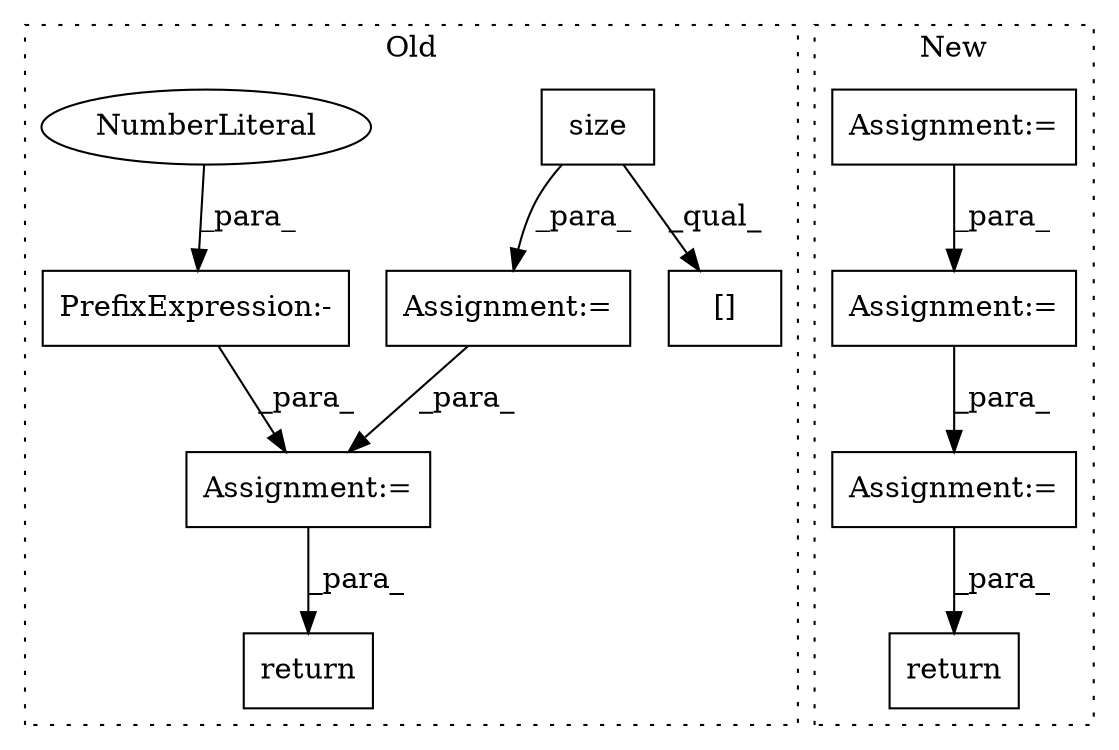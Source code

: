 digraph G {
subgraph cluster0 {
1 [label="size" a="32" s="1713" l="6" shape="box"];
3 [label="return" a="41" s="1801" l="7" shape="box"];
5 [label="Assignment:=" a="7" s="1677" l="1" shape="box"];
7 [label="Assignment:=" a="7" s="1746" l="1" shape="box"];
9 [label="PrefixExpression:-" a="38" s="1764" l="1" shape="box"];
10 [label="NumberLiteral" a="34" s="1765" l="1" shape="ellipse"];
11 [label="[]" a="2" s="1711,1737" l="9,1" shape="box"];
label = "Old";
style="dotted";
}
subgraph cluster1 {
2 [label="return" a="41" s="1644" l="7" shape="box"];
4 [label="Assignment:=" a="7" s="1433" l="1" shape="box"];
6 [label="Assignment:=" a="7" s="1480" l="1" shape="box"];
8 [label="Assignment:=" a="7" s="1604" l="2" shape="box"];
label = "New";
style="dotted";
}
1 -> 11 [label="_qual_"];
1 -> 5 [label="_para_"];
4 -> 6 [label="_para_"];
5 -> 7 [label="_para_"];
6 -> 8 [label="_para_"];
7 -> 3 [label="_para_"];
8 -> 2 [label="_para_"];
9 -> 7 [label="_para_"];
10 -> 9 [label="_para_"];
}